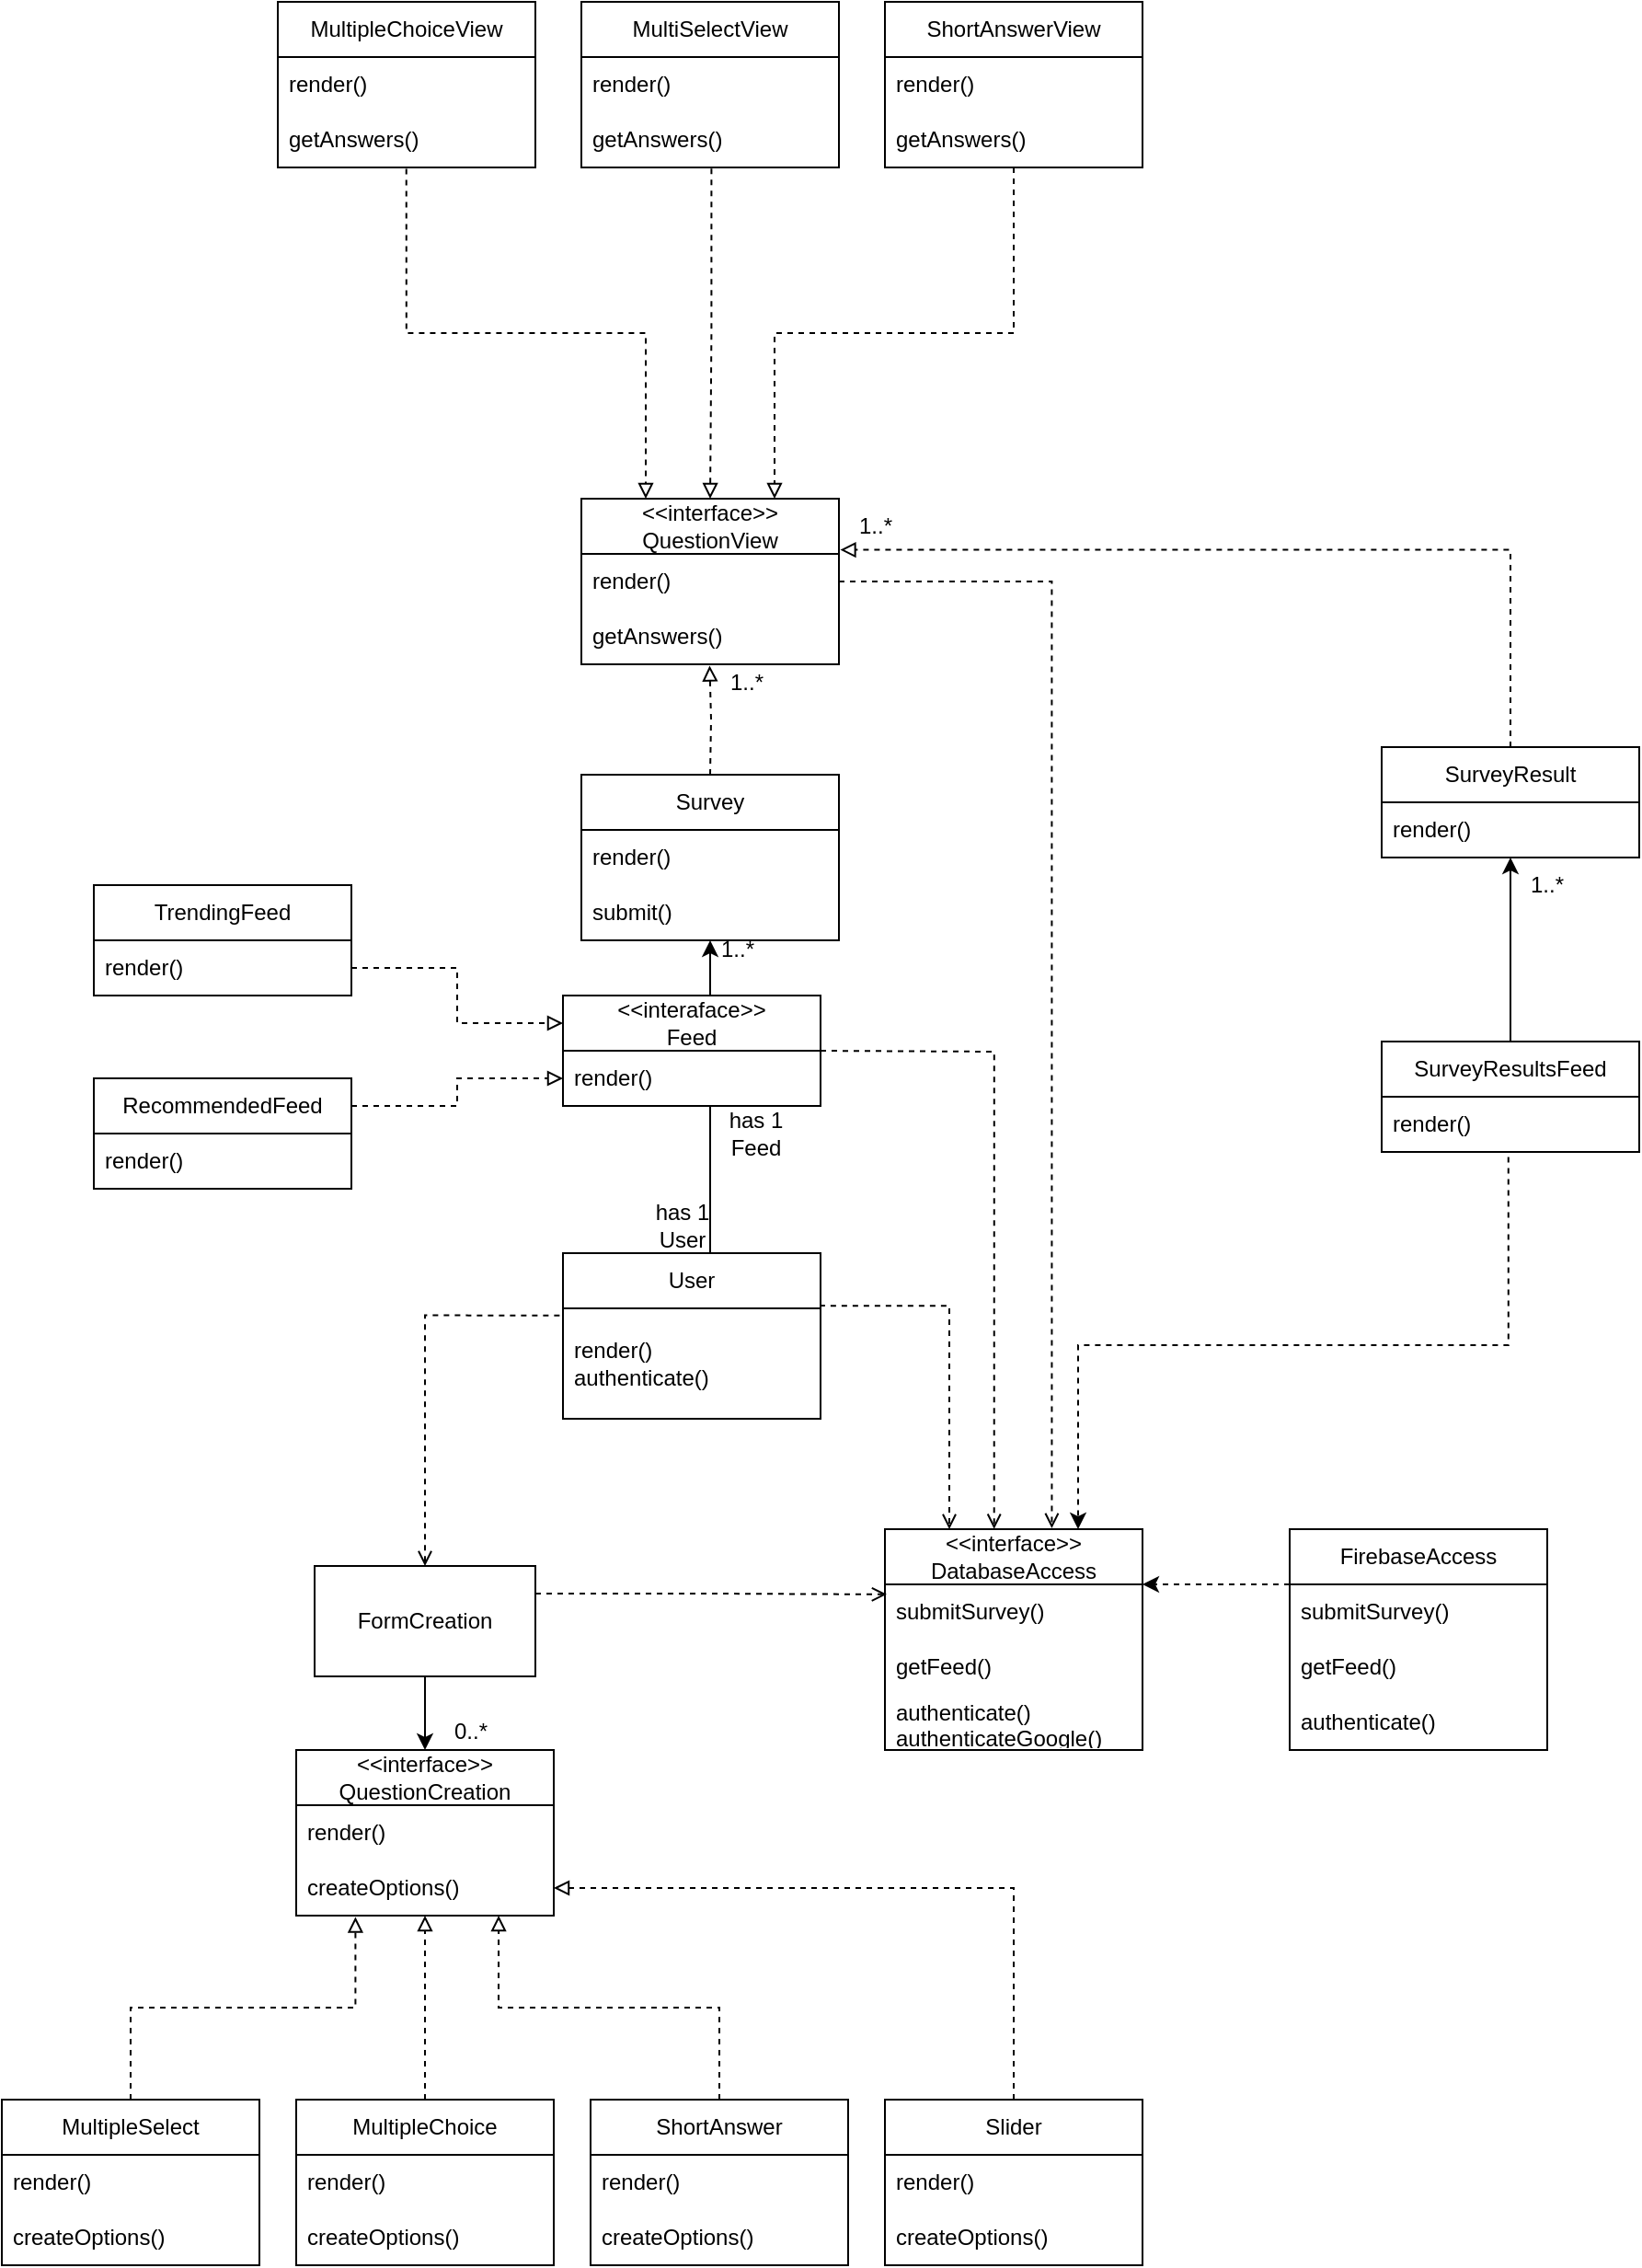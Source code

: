 <mxfile version="24.7.17">
  <diagram name="Page-1" id="ejnWI1vhTS6NUU9ioGqL">
    <mxGraphModel dx="1909" dy="2236" grid="1" gridSize="10" guides="1" tooltips="1" connect="1" arrows="1" fold="1" page="1" pageScale="1" pageWidth="850" pageHeight="1100" math="0" shadow="0">
      <root>
        <mxCell id="0" />
        <mxCell id="1" parent="0" />
        <mxCell id="7Hmq0UjcALQLHpIZyk4c-6" style="edgeStyle=orthogonalEdgeStyle;rounded=0;orthogonalLoop=1;jettySize=auto;html=1;entryX=0.5;entryY=0;entryDx=0;entryDy=0;" parent="1" source="7Hmq0UjcALQLHpIZyk4c-4" target="NuPQ6ECNSZK0ML21lQIw-34" edge="1">
          <mxGeometry relative="1" as="geometry">
            <mxPoint x="220" y="440" as="targetPoint" />
          </mxGeometry>
        </mxCell>
        <mxCell id="7Hmq0UjcALQLHpIZyk4c-4" value="FormCreation" style="rounded=0;whiteSpace=wrap;html=1;" parent="1" vertex="1">
          <mxGeometry x="210" y="280" width="120" height="60" as="geometry" />
        </mxCell>
        <mxCell id="7Hmq0UjcALQLHpIZyk4c-7" value="0..*" style="text;html=1;align=center;verticalAlign=middle;whiteSpace=wrap;rounded=0;" parent="1" vertex="1">
          <mxGeometry x="280" y="355" width="30" height="30" as="geometry" />
        </mxCell>
        <mxCell id="7Hmq0UjcALQLHpIZyk4c-10" style="edgeStyle=orthogonalEdgeStyle;rounded=0;orthogonalLoop=1;jettySize=auto;html=1;endArrow=block;endFill=0;dashed=1;entryX=0.786;entryY=1;entryDx=0;entryDy=0;entryPerimeter=0;exitX=0.5;exitY=0;exitDx=0;exitDy=0;" parent="1" source="NuPQ6ECNSZK0ML21lQIw-37" target="NuPQ6ECNSZK0ML21lQIw-36" edge="1">
          <mxGeometry relative="1" as="geometry">
            <mxPoint x="380" y="570" as="sourcePoint" />
            <mxPoint x="270" y="550" as="targetPoint" />
          </mxGeometry>
        </mxCell>
        <mxCell id="7Hmq0UjcALQLHpIZyk4c-17" style="edgeStyle=orthogonalEdgeStyle;rounded=0;orthogonalLoop=1;jettySize=auto;html=1;entryX=0.5;entryY=0;entryDx=0;entryDy=0;endArrow=open;endFill=0;dashed=1;exitX=-0.013;exitY=0.064;exitDx=0;exitDy=0;exitPerimeter=0;" parent="1" source="gVORMZuZzkPPDBGrBFnx-3" target="7Hmq0UjcALQLHpIZyk4c-4" edge="1">
          <mxGeometry relative="1" as="geometry">
            <mxPoint x="365" y="140" as="sourcePoint" />
          </mxGeometry>
        </mxCell>
        <mxCell id="7Hmq0UjcALQLHpIZyk4c-18" style="edgeStyle=orthogonalEdgeStyle;rounded=0;orthogonalLoop=1;jettySize=auto;html=1;exitX=0.996;exitY=-0.024;exitDx=0;exitDy=0;entryX=0.25;entryY=0;entryDx=0;entryDy=0;endArrow=open;endFill=0;dashed=1;exitPerimeter=0;" parent="1" source="gVORMZuZzkPPDBGrBFnx-3" target="NuPQ6ECNSZK0ML21lQIw-25" edge="1">
          <mxGeometry relative="1" as="geometry">
            <mxPoint x="600" y="260" as="targetPoint" />
            <mxPoint x="485" y="140" as="sourcePoint" />
          </mxGeometry>
        </mxCell>
        <mxCell id="7Hmq0UjcALQLHpIZyk4c-21" style="edgeStyle=orthogonalEdgeStyle;rounded=0;orthogonalLoop=1;jettySize=auto;html=1;exitX=0.5;exitY=0;exitDx=0;exitDy=0;entryX=0.5;entryY=1;entryDx=0;entryDy=0;endArrow=none;endFill=0;" parent="1" edge="1">
          <mxGeometry relative="1" as="geometry">
            <mxPoint x="425" y="30" as="targetPoint" />
            <mxPoint x="425" y="110" as="sourcePoint" />
          </mxGeometry>
        </mxCell>
        <mxCell id="7Hmq0UjcALQLHpIZyk4c-25" style="edgeStyle=orthogonalEdgeStyle;rounded=0;orthogonalLoop=1;jettySize=auto;html=1;" parent="1" edge="1">
          <mxGeometry relative="1" as="geometry">
            <mxPoint x="425" y="-30" as="sourcePoint" />
            <mxPoint x="425" y="-60" as="targetPoint" />
          </mxGeometry>
        </mxCell>
        <mxCell id="7Hmq0UjcALQLHpIZyk4c-20" style="edgeStyle=orthogonalEdgeStyle;rounded=0;orthogonalLoop=1;jettySize=auto;html=1;dashed=1;endArrow=open;endFill=0;entryX=0.424;entryY=-0.001;entryDx=0;entryDy=0;entryPerimeter=0;" parent="1" target="NuPQ6ECNSZK0ML21lQIw-25" edge="1">
          <mxGeometry relative="1" as="geometry">
            <mxPoint x="485" as="sourcePoint" />
            <mxPoint x="600" y="257" as="targetPoint" />
          </mxGeometry>
        </mxCell>
        <mxCell id="7Hmq0UjcALQLHpIZyk4c-22" value="has 1 User" style="text;html=1;align=center;verticalAlign=middle;whiteSpace=wrap;rounded=0;" parent="1" vertex="1">
          <mxGeometry x="390" y="80" width="40" height="30" as="geometry" />
        </mxCell>
        <mxCell id="7Hmq0UjcALQLHpIZyk4c-23" value="has 1 Feed" style="text;html=1;align=center;verticalAlign=middle;whiteSpace=wrap;rounded=0;" parent="1" vertex="1">
          <mxGeometry x="430" y="30" width="40" height="30" as="geometry" />
        </mxCell>
        <mxCell id="7Hmq0UjcALQLHpIZyk4c-28" style="edgeStyle=orthogonalEdgeStyle;rounded=0;orthogonalLoop=1;jettySize=auto;html=1;endArrow=block;endFill=0;dashed=1;entryX=0.498;entryY=1.026;entryDx=0;entryDy=0;entryPerimeter=0;" parent="1" target="NuPQ6ECNSZK0ML21lQIw-14" edge="1">
          <mxGeometry relative="1" as="geometry">
            <mxPoint x="425" y="-150" as="sourcePoint" />
            <mxPoint x="425" y="-200" as="targetPoint" />
          </mxGeometry>
        </mxCell>
        <mxCell id="7Hmq0UjcALQLHpIZyk4c-26" value="1..*" style="text;html=1;align=center;verticalAlign=middle;whiteSpace=wrap;rounded=0;" parent="1" vertex="1">
          <mxGeometry x="420" y="-70" width="40" height="30" as="geometry" />
        </mxCell>
        <mxCell id="7Hmq0UjcALQLHpIZyk4c-36" style="edgeStyle=orthogonalEdgeStyle;rounded=0;orthogonalLoop=1;jettySize=auto;html=1;entryX=0.648;entryY=-0.004;entryDx=0;entryDy=0;dashed=1;endArrow=open;endFill=0;exitX=1;exitY=0.5;exitDx=0;exitDy=0;entryPerimeter=0;" parent="1" source="NuPQ6ECNSZK0ML21lQIw-13" target="NuPQ6ECNSZK0ML21lQIw-25" edge="1">
          <mxGeometry relative="1" as="geometry">
            <mxPoint x="485" y="-260" as="sourcePoint" />
            <mxPoint x="630" y="260" as="targetPoint" />
          </mxGeometry>
        </mxCell>
        <mxCell id="7Hmq0UjcALQLHpIZyk4c-32" style="edgeStyle=orthogonalEdgeStyle;rounded=0;orthogonalLoop=1;jettySize=auto;html=1;entryX=0.25;entryY=0;entryDx=0;entryDy=0;dashed=1;endArrow=block;endFill=0;exitX=0.499;exitY=1.027;exitDx=0;exitDy=0;exitPerimeter=0;" parent="1" source="NuPQ6ECNSZK0ML21lQIw-4" target="NuPQ6ECNSZK0ML21lQIw-12" edge="1">
          <mxGeometry relative="1" as="geometry">
            <mxPoint x="340" y="-420" as="sourcePoint" />
            <mxPoint x="365" y="-290" as="targetPoint" />
          </mxGeometry>
        </mxCell>
        <mxCell id="7Hmq0UjcALQLHpIZyk4c-33" style="edgeStyle=orthogonalEdgeStyle;rounded=0;orthogonalLoop=1;jettySize=auto;html=1;entryX=0.5;entryY=0;entryDx=0;entryDy=0;dashed=1;endArrow=block;endFill=0;exitX=0.505;exitY=1.022;exitDx=0;exitDy=0;exitPerimeter=0;" parent="1" source="NuPQ6ECNSZK0ML21lQIw-8" target="NuPQ6ECNSZK0ML21lQIw-12" edge="1">
          <mxGeometry relative="1" as="geometry">
            <mxPoint x="425" y="-470" as="sourcePoint" />
            <mxPoint x="425" y="-290" as="targetPoint" />
          </mxGeometry>
        </mxCell>
        <mxCell id="7Hmq0UjcALQLHpIZyk4c-34" style="edgeStyle=orthogonalEdgeStyle;rounded=0;orthogonalLoop=1;jettySize=auto;html=1;dashed=1;endArrow=block;endFill=0;entryX=0.75;entryY=0;entryDx=0;entryDy=0;exitX=0.5;exitY=1;exitDx=0;exitDy=0;exitPerimeter=0;" parent="1" source="NuPQ6ECNSZK0ML21lQIw-11" target="NuPQ6ECNSZK0ML21lQIw-12" edge="1">
          <mxGeometry relative="1" as="geometry">
            <mxPoint x="647.47" y="-451.35" as="sourcePoint" />
            <mxPoint x="532.53" y="-300.0" as="targetPoint" />
          </mxGeometry>
        </mxCell>
        <mxCell id="7Hmq0UjcALQLHpIZyk4c-35" value="1..*" style="text;html=1;align=center;verticalAlign=middle;whiteSpace=wrap;rounded=0;" parent="1" vertex="1">
          <mxGeometry x="425" y="-215" width="40" height="30" as="geometry" />
        </mxCell>
        <mxCell id="NuPQ6ECNSZK0ML21lQIw-2" value="MultipleChoiceView" style="swimlane;fontStyle=0;childLayout=stackLayout;horizontal=1;startSize=30;horizontalStack=0;resizeParent=1;resizeParentMax=0;resizeLast=0;collapsible=1;marginBottom=0;whiteSpace=wrap;html=1;" parent="1" vertex="1">
          <mxGeometry x="190" y="-570" width="140" height="90" as="geometry" />
        </mxCell>
        <mxCell id="NuPQ6ECNSZK0ML21lQIw-3" value="render()" style="text;strokeColor=none;fillColor=none;align=left;verticalAlign=middle;spacingLeft=4;spacingRight=4;overflow=hidden;points=[[0,0.5],[1,0.5]];portConstraint=eastwest;rotatable=0;whiteSpace=wrap;html=1;" parent="NuPQ6ECNSZK0ML21lQIw-2" vertex="1">
          <mxGeometry y="30" width="140" height="30" as="geometry" />
        </mxCell>
        <mxCell id="NuPQ6ECNSZK0ML21lQIw-4" value="getAnswers()" style="text;strokeColor=none;fillColor=none;align=left;verticalAlign=middle;spacingLeft=4;spacingRight=4;overflow=hidden;points=[[0,0.5],[1,0.5]];portConstraint=eastwest;rotatable=0;whiteSpace=wrap;html=1;" parent="NuPQ6ECNSZK0ML21lQIw-2" vertex="1">
          <mxGeometry y="60" width="140" height="30" as="geometry" />
        </mxCell>
        <mxCell id="NuPQ6ECNSZK0ML21lQIw-6" value="MultiSelectView" style="swimlane;fontStyle=0;childLayout=stackLayout;horizontal=1;startSize=30;horizontalStack=0;resizeParent=1;resizeParentMax=0;resizeLast=0;collapsible=1;marginBottom=0;whiteSpace=wrap;html=1;" parent="1" vertex="1">
          <mxGeometry x="355" y="-570" width="140" height="90" as="geometry" />
        </mxCell>
        <mxCell id="NuPQ6ECNSZK0ML21lQIw-7" value="render()" style="text;strokeColor=none;fillColor=none;align=left;verticalAlign=middle;spacingLeft=4;spacingRight=4;overflow=hidden;points=[[0,0.5],[1,0.5]];portConstraint=eastwest;rotatable=0;whiteSpace=wrap;html=1;" parent="NuPQ6ECNSZK0ML21lQIw-6" vertex="1">
          <mxGeometry y="30" width="140" height="30" as="geometry" />
        </mxCell>
        <mxCell id="NuPQ6ECNSZK0ML21lQIw-8" value="getAnswers()" style="text;strokeColor=none;fillColor=none;align=left;verticalAlign=middle;spacingLeft=4;spacingRight=4;overflow=hidden;points=[[0,0.5],[1,0.5]];portConstraint=eastwest;rotatable=0;whiteSpace=wrap;html=1;" parent="NuPQ6ECNSZK0ML21lQIw-6" vertex="1">
          <mxGeometry y="60" width="140" height="30" as="geometry" />
        </mxCell>
        <mxCell id="NuPQ6ECNSZK0ML21lQIw-9" value="ShortAnswerView" style="swimlane;fontStyle=0;childLayout=stackLayout;horizontal=1;startSize=30;horizontalStack=0;resizeParent=1;resizeParentMax=0;resizeLast=0;collapsible=1;marginBottom=0;whiteSpace=wrap;html=1;" parent="1" vertex="1">
          <mxGeometry x="520" y="-570" width="140" height="90" as="geometry" />
        </mxCell>
        <mxCell id="NuPQ6ECNSZK0ML21lQIw-10" value="render()" style="text;strokeColor=none;fillColor=none;align=left;verticalAlign=middle;spacingLeft=4;spacingRight=4;overflow=hidden;points=[[0,0.5],[1,0.5]];portConstraint=eastwest;rotatable=0;whiteSpace=wrap;html=1;" parent="NuPQ6ECNSZK0ML21lQIw-9" vertex="1">
          <mxGeometry y="30" width="140" height="30" as="geometry" />
        </mxCell>
        <mxCell id="NuPQ6ECNSZK0ML21lQIw-11" value="getAnswers()" style="text;strokeColor=none;fillColor=none;align=left;verticalAlign=middle;spacingLeft=4;spacingRight=4;overflow=hidden;points=[[0,0.5],[1,0.5]];portConstraint=eastwest;rotatable=0;whiteSpace=wrap;html=1;" parent="NuPQ6ECNSZK0ML21lQIw-9" vertex="1">
          <mxGeometry y="60" width="140" height="30" as="geometry" />
        </mxCell>
        <mxCell id="NuPQ6ECNSZK0ML21lQIw-12" value="&amp;lt;&amp;lt;interface&amp;gt;&amp;gt;&lt;div&gt;QuestionView&lt;/div&gt;" style="swimlane;fontStyle=0;childLayout=stackLayout;horizontal=1;startSize=30;horizontalStack=0;resizeParent=1;resizeParentMax=0;resizeLast=0;collapsible=1;marginBottom=0;whiteSpace=wrap;html=1;" parent="1" vertex="1">
          <mxGeometry x="355" y="-300" width="140" height="90" as="geometry" />
        </mxCell>
        <mxCell id="NuPQ6ECNSZK0ML21lQIw-13" value="render()" style="text;strokeColor=none;fillColor=none;align=left;verticalAlign=middle;spacingLeft=4;spacingRight=4;overflow=hidden;points=[[0,0.5],[1,0.5]];portConstraint=eastwest;rotatable=0;whiteSpace=wrap;html=1;" parent="NuPQ6ECNSZK0ML21lQIw-12" vertex="1">
          <mxGeometry y="30" width="140" height="30" as="geometry" />
        </mxCell>
        <mxCell id="NuPQ6ECNSZK0ML21lQIw-14" value="getAnswers()" style="text;strokeColor=none;fillColor=none;align=left;verticalAlign=middle;spacingLeft=4;spacingRight=4;overflow=hidden;points=[[0,0.5],[1,0.5]];portConstraint=eastwest;rotatable=0;whiteSpace=wrap;html=1;" parent="NuPQ6ECNSZK0ML21lQIw-12" vertex="1">
          <mxGeometry y="60" width="140" height="30" as="geometry" />
        </mxCell>
        <mxCell id="NuPQ6ECNSZK0ML21lQIw-16" value="Survey" style="swimlane;fontStyle=0;childLayout=stackLayout;horizontal=1;startSize=30;horizontalStack=0;resizeParent=1;resizeParentMax=0;resizeLast=0;collapsible=1;marginBottom=0;whiteSpace=wrap;html=1;" parent="1" vertex="1">
          <mxGeometry x="355" y="-150" width="140" height="90" as="geometry" />
        </mxCell>
        <mxCell id="NuPQ6ECNSZK0ML21lQIw-17" value="render()" style="text;strokeColor=none;fillColor=none;align=left;verticalAlign=middle;spacingLeft=4;spacingRight=4;overflow=hidden;points=[[0,0.5],[1,0.5]];portConstraint=eastwest;rotatable=0;whiteSpace=wrap;html=1;" parent="NuPQ6ECNSZK0ML21lQIw-16" vertex="1">
          <mxGeometry y="30" width="140" height="30" as="geometry" />
        </mxCell>
        <mxCell id="NuPQ6ECNSZK0ML21lQIw-18" value="submit()" style="text;strokeColor=none;fillColor=none;align=left;verticalAlign=middle;spacingLeft=4;spacingRight=4;overflow=hidden;points=[[0,0.5],[1,0.5]];portConstraint=eastwest;rotatable=0;whiteSpace=wrap;html=1;" parent="NuPQ6ECNSZK0ML21lQIw-16" vertex="1">
          <mxGeometry y="60" width="140" height="30" as="geometry" />
        </mxCell>
        <mxCell id="NuPQ6ECNSZK0ML21lQIw-19" value="&lt;div&gt;&amp;lt;&amp;lt;interaface&amp;gt;&amp;gt;&lt;/div&gt;Feed" style="swimlane;fontStyle=0;childLayout=stackLayout;horizontal=1;startSize=30;horizontalStack=0;resizeParent=1;resizeParentMax=0;resizeLast=0;collapsible=1;marginBottom=0;whiteSpace=wrap;html=1;" parent="1" vertex="1">
          <mxGeometry x="345" y="-30" width="140" height="60" as="geometry" />
        </mxCell>
        <mxCell id="NuPQ6ECNSZK0ML21lQIw-20" value="render()" style="text;strokeColor=none;fillColor=none;align=left;verticalAlign=middle;spacingLeft=4;spacingRight=4;overflow=hidden;points=[[0,0.5],[1,0.5]];portConstraint=eastwest;rotatable=0;whiteSpace=wrap;html=1;" parent="NuPQ6ECNSZK0ML21lQIw-19" vertex="1">
          <mxGeometry y="30" width="140" height="30" as="geometry" />
        </mxCell>
        <mxCell id="NuPQ6ECNSZK0ML21lQIw-25" value="&amp;lt;&amp;lt;interface&amp;gt;&amp;gt;&lt;div&gt;DatabaseAccess&lt;/div&gt;" style="swimlane;fontStyle=0;childLayout=stackLayout;horizontal=1;startSize=30;horizontalStack=0;resizeParent=1;resizeParentMax=0;resizeLast=0;collapsible=1;marginBottom=0;whiteSpace=wrap;html=1;" parent="1" vertex="1">
          <mxGeometry x="520" y="260" width="140" height="120" as="geometry" />
        </mxCell>
        <mxCell id="NuPQ6ECNSZK0ML21lQIw-26" value="submitSurvey()" style="text;strokeColor=none;fillColor=none;align=left;verticalAlign=middle;spacingLeft=4;spacingRight=4;overflow=hidden;points=[[0,0.5],[1,0.5]];portConstraint=eastwest;rotatable=0;whiteSpace=wrap;html=1;" parent="NuPQ6ECNSZK0ML21lQIw-25" vertex="1">
          <mxGeometry y="30" width="140" height="30" as="geometry" />
        </mxCell>
        <mxCell id="NuPQ6ECNSZK0ML21lQIw-27" value="getFeed()" style="text;strokeColor=none;fillColor=none;align=left;verticalAlign=middle;spacingLeft=4;spacingRight=4;overflow=hidden;points=[[0,0.5],[1,0.5]];portConstraint=eastwest;rotatable=0;whiteSpace=wrap;html=1;" parent="NuPQ6ECNSZK0ML21lQIw-25" vertex="1">
          <mxGeometry y="60" width="140" height="30" as="geometry" />
        </mxCell>
        <mxCell id="NuPQ6ECNSZK0ML21lQIw-28" value="authenticate()&lt;div&gt;authenticateGoogle()&lt;/div&gt;" style="text;strokeColor=none;fillColor=none;align=left;verticalAlign=middle;spacingLeft=4;spacingRight=4;overflow=hidden;points=[[0,0.5],[1,0.5]];portConstraint=eastwest;rotatable=0;whiteSpace=wrap;html=1;" parent="NuPQ6ECNSZK0ML21lQIw-25" vertex="1">
          <mxGeometry y="90" width="140" height="30" as="geometry" />
        </mxCell>
        <mxCell id="8QWV0oei76uLhZcTbVVA-6" style="edgeStyle=orthogonalEdgeStyle;rounded=0;orthogonalLoop=1;jettySize=auto;html=1;exitX=0;exitY=0.25;exitDx=0;exitDy=0;entryX=1;entryY=0.25;entryDx=0;entryDy=0;dashed=1;" parent="1" source="NuPQ6ECNSZK0ML21lQIw-30" target="NuPQ6ECNSZK0ML21lQIw-25" edge="1">
          <mxGeometry relative="1" as="geometry" />
        </mxCell>
        <mxCell id="NuPQ6ECNSZK0ML21lQIw-30" value="FirebaseAccess" style="swimlane;fontStyle=0;childLayout=stackLayout;horizontal=1;startSize=30;horizontalStack=0;resizeParent=1;resizeParentMax=0;resizeLast=0;collapsible=1;marginBottom=0;whiteSpace=wrap;html=1;" parent="1" vertex="1">
          <mxGeometry x="740" y="260" width="140" height="120" as="geometry" />
        </mxCell>
        <mxCell id="NuPQ6ECNSZK0ML21lQIw-31" value="submitSurvey()" style="text;strokeColor=none;fillColor=none;align=left;verticalAlign=middle;spacingLeft=4;spacingRight=4;overflow=hidden;points=[[0,0.5],[1,0.5]];portConstraint=eastwest;rotatable=0;whiteSpace=wrap;html=1;" parent="NuPQ6ECNSZK0ML21lQIw-30" vertex="1">
          <mxGeometry y="30" width="140" height="30" as="geometry" />
        </mxCell>
        <mxCell id="NuPQ6ECNSZK0ML21lQIw-32" value="getFeed()" style="text;strokeColor=none;fillColor=none;align=left;verticalAlign=middle;spacingLeft=4;spacingRight=4;overflow=hidden;points=[[0,0.5],[1,0.5]];portConstraint=eastwest;rotatable=0;whiteSpace=wrap;html=1;" parent="NuPQ6ECNSZK0ML21lQIw-30" vertex="1">
          <mxGeometry y="60" width="140" height="30" as="geometry" />
        </mxCell>
        <mxCell id="NuPQ6ECNSZK0ML21lQIw-33" value="authenticate()" style="text;strokeColor=none;fillColor=none;align=left;verticalAlign=middle;spacingLeft=4;spacingRight=4;overflow=hidden;points=[[0,0.5],[1,0.5]];portConstraint=eastwest;rotatable=0;whiteSpace=wrap;html=1;" parent="NuPQ6ECNSZK0ML21lQIw-30" vertex="1">
          <mxGeometry y="90" width="140" height="30" as="geometry" />
        </mxCell>
        <mxCell id="NuPQ6ECNSZK0ML21lQIw-34" value="&amp;lt;&amp;lt;interface&amp;gt;&amp;gt;&lt;div&gt;QuestionCreation&lt;/div&gt;" style="swimlane;fontStyle=0;childLayout=stackLayout;horizontal=1;startSize=30;horizontalStack=0;resizeParent=1;resizeParentMax=0;resizeLast=0;collapsible=1;marginBottom=0;whiteSpace=wrap;html=1;" parent="1" vertex="1">
          <mxGeometry x="200" y="380" width="140" height="90" as="geometry" />
        </mxCell>
        <mxCell id="NuPQ6ECNSZK0ML21lQIw-35" value="render()" style="text;strokeColor=none;fillColor=none;align=left;verticalAlign=middle;spacingLeft=4;spacingRight=4;overflow=hidden;points=[[0,0.5],[1,0.5]];portConstraint=eastwest;rotatable=0;whiteSpace=wrap;html=1;" parent="NuPQ6ECNSZK0ML21lQIw-34" vertex="1">
          <mxGeometry y="30" width="140" height="30" as="geometry" />
        </mxCell>
        <mxCell id="NuPQ6ECNSZK0ML21lQIw-36" value="createOptions()" style="text;strokeColor=none;fillColor=none;align=left;verticalAlign=middle;spacingLeft=4;spacingRight=4;overflow=hidden;points=[[0,0.5],[1,0.5]];portConstraint=eastwest;rotatable=0;whiteSpace=wrap;html=1;" parent="NuPQ6ECNSZK0ML21lQIw-34" vertex="1">
          <mxGeometry y="60" width="140" height="30" as="geometry" />
        </mxCell>
        <mxCell id="NuPQ6ECNSZK0ML21lQIw-37" value="ShortAnswer" style="swimlane;fontStyle=0;childLayout=stackLayout;horizontal=1;startSize=30;horizontalStack=0;resizeParent=1;resizeParentMax=0;resizeLast=0;collapsible=1;marginBottom=0;whiteSpace=wrap;html=1;" parent="1" vertex="1">
          <mxGeometry x="360" y="570" width="140" height="90" as="geometry" />
        </mxCell>
        <mxCell id="NuPQ6ECNSZK0ML21lQIw-38" value="render()" style="text;strokeColor=none;fillColor=none;align=left;verticalAlign=middle;spacingLeft=4;spacingRight=4;overflow=hidden;points=[[0,0.5],[1,0.5]];portConstraint=eastwest;rotatable=0;whiteSpace=wrap;html=1;" parent="NuPQ6ECNSZK0ML21lQIw-37" vertex="1">
          <mxGeometry y="30" width="140" height="30" as="geometry" />
        </mxCell>
        <mxCell id="NuPQ6ECNSZK0ML21lQIw-39" value="createOptions()" style="text;strokeColor=none;fillColor=none;align=left;verticalAlign=middle;spacingLeft=4;spacingRight=4;overflow=hidden;points=[[0,0.5],[1,0.5]];portConstraint=eastwest;rotatable=0;whiteSpace=wrap;html=1;" parent="NuPQ6ECNSZK0ML21lQIw-37" vertex="1">
          <mxGeometry y="60" width="140" height="30" as="geometry" />
        </mxCell>
        <mxCell id="NuPQ6ECNSZK0ML21lQIw-40" value="MultipleChoice" style="swimlane;fontStyle=0;childLayout=stackLayout;horizontal=1;startSize=30;horizontalStack=0;resizeParent=1;resizeParentMax=0;resizeLast=0;collapsible=1;marginBottom=0;whiteSpace=wrap;html=1;" parent="1" vertex="1">
          <mxGeometry x="200" y="570" width="140" height="90" as="geometry" />
        </mxCell>
        <mxCell id="NuPQ6ECNSZK0ML21lQIw-41" value="render()" style="text;strokeColor=none;fillColor=none;align=left;verticalAlign=middle;spacingLeft=4;spacingRight=4;overflow=hidden;points=[[0,0.5],[1,0.5]];portConstraint=eastwest;rotatable=0;whiteSpace=wrap;html=1;" parent="NuPQ6ECNSZK0ML21lQIw-40" vertex="1">
          <mxGeometry y="30" width="140" height="30" as="geometry" />
        </mxCell>
        <mxCell id="NuPQ6ECNSZK0ML21lQIw-42" value="createOptions()" style="text;strokeColor=none;fillColor=none;align=left;verticalAlign=middle;spacingLeft=4;spacingRight=4;overflow=hidden;points=[[0,0.5],[1,0.5]];portConstraint=eastwest;rotatable=0;whiteSpace=wrap;html=1;" parent="NuPQ6ECNSZK0ML21lQIw-40" vertex="1">
          <mxGeometry y="60" width="140" height="30" as="geometry" />
        </mxCell>
        <mxCell id="NuPQ6ECNSZK0ML21lQIw-43" value="MultipleSelect" style="swimlane;fontStyle=0;childLayout=stackLayout;horizontal=1;startSize=30;horizontalStack=0;resizeParent=1;resizeParentMax=0;resizeLast=0;collapsible=1;marginBottom=0;whiteSpace=wrap;html=1;" parent="1" vertex="1">
          <mxGeometry x="40" y="570" width="140" height="90" as="geometry" />
        </mxCell>
        <mxCell id="NuPQ6ECNSZK0ML21lQIw-44" value="render()" style="text;strokeColor=none;fillColor=none;align=left;verticalAlign=middle;spacingLeft=4;spacingRight=4;overflow=hidden;points=[[0,0.5],[1,0.5]];portConstraint=eastwest;rotatable=0;whiteSpace=wrap;html=1;" parent="NuPQ6ECNSZK0ML21lQIw-43" vertex="1">
          <mxGeometry y="30" width="140" height="30" as="geometry" />
        </mxCell>
        <mxCell id="NuPQ6ECNSZK0ML21lQIw-45" value="createOptions()" style="text;strokeColor=none;fillColor=none;align=left;verticalAlign=middle;spacingLeft=4;spacingRight=4;overflow=hidden;points=[[0,0.5],[1,0.5]];portConstraint=eastwest;rotatable=0;whiteSpace=wrap;html=1;" parent="NuPQ6ECNSZK0ML21lQIw-43" vertex="1">
          <mxGeometry y="60" width="140" height="30" as="geometry" />
        </mxCell>
        <mxCell id="gVORMZuZzkPPDBGrBFnx-2" value="User" style="swimlane;fontStyle=0;childLayout=stackLayout;horizontal=1;startSize=30;horizontalStack=0;resizeParent=1;resizeParentMax=0;resizeLast=0;collapsible=1;marginBottom=0;whiteSpace=wrap;html=1;" parent="1" vertex="1">
          <mxGeometry x="345" y="110" width="140" height="90" as="geometry" />
        </mxCell>
        <mxCell id="gVORMZuZzkPPDBGrBFnx-3" value="render()&lt;div&gt;authenticate()&lt;/div&gt;" style="text;strokeColor=none;fillColor=none;align=left;verticalAlign=middle;spacingLeft=4;spacingRight=4;overflow=hidden;points=[[0,0.5],[1,0.5]];portConstraint=eastwest;rotatable=0;whiteSpace=wrap;html=1;" parent="gVORMZuZzkPPDBGrBFnx-2" vertex="1">
          <mxGeometry y="30" width="140" height="60" as="geometry" />
        </mxCell>
        <mxCell id="gVORMZuZzkPPDBGrBFnx-11" style="edgeStyle=orthogonalEdgeStyle;rounded=0;orthogonalLoop=1;jettySize=auto;html=1;exitX=0.492;exitY=1.09;exitDx=0;exitDy=0;dashed=1;exitPerimeter=0;entryX=0.75;entryY=0;entryDx=0;entryDy=0;" parent="1" source="gVORMZuZzkPPDBGrBFnx-7" target="NuPQ6ECNSZK0ML21lQIw-25" edge="1">
          <mxGeometry relative="1" as="geometry">
            <mxPoint x="650" y="160" as="targetPoint" />
            <Array as="points">
              <mxPoint x="859" y="160" />
              <mxPoint x="625" y="160" />
            </Array>
          </mxGeometry>
        </mxCell>
        <mxCell id="gVORMZuZzkPPDBGrBFnx-16" style="edgeStyle=orthogonalEdgeStyle;rounded=0;orthogonalLoop=1;jettySize=auto;html=1;exitX=0.5;exitY=0;exitDx=0;exitDy=0;entryX=0.5;entryY=1;entryDx=0;entryDy=0;" parent="1" source="gVORMZuZzkPPDBGrBFnx-6" target="gVORMZuZzkPPDBGrBFnx-12" edge="1">
          <mxGeometry relative="1" as="geometry" />
        </mxCell>
        <mxCell id="gVORMZuZzkPPDBGrBFnx-6" value="SurveyResultsFeed" style="swimlane;fontStyle=0;childLayout=stackLayout;horizontal=1;startSize=30;horizontalStack=0;resizeParent=1;resizeParentMax=0;resizeLast=0;collapsible=1;marginBottom=0;whiteSpace=wrap;html=1;" parent="1" vertex="1">
          <mxGeometry x="790" y="-5" width="140" height="60" as="geometry" />
        </mxCell>
        <mxCell id="gVORMZuZzkPPDBGrBFnx-7" value="render()" style="text;strokeColor=none;fillColor=none;align=left;verticalAlign=middle;spacingLeft=4;spacingRight=4;overflow=hidden;points=[[0,0.5],[1,0.5]];portConstraint=eastwest;rotatable=0;whiteSpace=wrap;html=1;" parent="gVORMZuZzkPPDBGrBFnx-6" vertex="1">
          <mxGeometry y="30" width="140" height="30" as="geometry" />
        </mxCell>
        <mxCell id="gVORMZuZzkPPDBGrBFnx-17" style="edgeStyle=orthogonalEdgeStyle;rounded=0;orthogonalLoop=1;jettySize=auto;html=1;exitX=0.5;exitY=0;exitDx=0;exitDy=0;entryX=1.005;entryY=-0.073;entryDx=0;entryDy=0;dashed=1;endArrow=block;endFill=0;entryPerimeter=0;" parent="1" source="gVORMZuZzkPPDBGrBFnx-12" target="NuPQ6ECNSZK0ML21lQIw-13" edge="1">
          <mxGeometry relative="1" as="geometry" />
        </mxCell>
        <mxCell id="gVORMZuZzkPPDBGrBFnx-12" value="SurveyResult" style="swimlane;fontStyle=0;childLayout=stackLayout;horizontal=1;startSize=30;horizontalStack=0;resizeParent=1;resizeParentMax=0;resizeLast=0;collapsible=1;marginBottom=0;whiteSpace=wrap;html=1;" parent="1" vertex="1">
          <mxGeometry x="790" y="-165" width="140" height="60" as="geometry" />
        </mxCell>
        <mxCell id="gVORMZuZzkPPDBGrBFnx-13" value="render()" style="text;strokeColor=none;fillColor=none;align=left;verticalAlign=middle;spacingLeft=4;spacingRight=4;overflow=hidden;points=[[0,0.5],[1,0.5]];portConstraint=eastwest;rotatable=0;whiteSpace=wrap;html=1;" parent="gVORMZuZzkPPDBGrBFnx-12" vertex="1">
          <mxGeometry y="30" width="140" height="30" as="geometry" />
        </mxCell>
        <mxCell id="gVORMZuZzkPPDBGrBFnx-18" value="1..*" style="text;html=1;align=center;verticalAlign=middle;whiteSpace=wrap;rounded=0;" parent="1" vertex="1">
          <mxGeometry x="850" y="-105" width="60" height="30" as="geometry" />
        </mxCell>
        <mxCell id="gVORMZuZzkPPDBGrBFnx-20" value="1..*" style="text;html=1;align=center;verticalAlign=middle;whiteSpace=wrap;rounded=0;" parent="1" vertex="1">
          <mxGeometry x="495" y="-300" width="40" height="30" as="geometry" />
        </mxCell>
        <mxCell id="8QWV0oei76uLhZcTbVVA-3" style="edgeStyle=orthogonalEdgeStyle;rounded=0;orthogonalLoop=1;jettySize=auto;html=1;exitX=0.5;exitY=0;exitDx=0;exitDy=0;entryX=0.5;entryY=1;entryDx=0;entryDy=0;entryPerimeter=0;dashed=1;endArrow=block;endFill=0;" parent="1" source="NuPQ6ECNSZK0ML21lQIw-40" target="NuPQ6ECNSZK0ML21lQIw-36" edge="1">
          <mxGeometry relative="1" as="geometry" />
        </mxCell>
        <mxCell id="8QWV0oei76uLhZcTbVVA-4" style="edgeStyle=orthogonalEdgeStyle;rounded=0;orthogonalLoop=1;jettySize=auto;html=1;exitX=0.5;exitY=0;exitDx=0;exitDy=0;entryX=0.23;entryY=1.024;entryDx=0;entryDy=0;entryPerimeter=0;dashed=1;endArrow=block;endFill=0;" parent="1" source="NuPQ6ECNSZK0ML21lQIw-43" target="NuPQ6ECNSZK0ML21lQIw-36" edge="1">
          <mxGeometry relative="1" as="geometry" />
        </mxCell>
        <mxCell id="8QWV0oei76uLhZcTbVVA-7" style="edgeStyle=orthogonalEdgeStyle;rounded=0;orthogonalLoop=1;jettySize=auto;html=1;exitX=1;exitY=0.25;exitDx=0;exitDy=0;entryX=0.007;entryY=0.181;entryDx=0;entryDy=0;entryPerimeter=0;dashed=1;endArrow=open;endFill=0;" parent="1" source="7Hmq0UjcALQLHpIZyk4c-4" target="NuPQ6ECNSZK0ML21lQIw-26" edge="1">
          <mxGeometry relative="1" as="geometry" />
        </mxCell>
        <mxCell id="Uq4LbZ6yCDu5U1u4dmVO-1" value="&lt;div&gt;TrendingFeed&lt;/div&gt;" style="swimlane;fontStyle=0;childLayout=stackLayout;horizontal=1;startSize=30;horizontalStack=0;resizeParent=1;resizeParentMax=0;resizeLast=0;collapsible=1;marginBottom=0;whiteSpace=wrap;html=1;" vertex="1" parent="1">
          <mxGeometry x="90" y="-90" width="140" height="60" as="geometry" />
        </mxCell>
        <mxCell id="Uq4LbZ6yCDu5U1u4dmVO-2" value="render()" style="text;strokeColor=none;fillColor=none;align=left;verticalAlign=middle;spacingLeft=4;spacingRight=4;overflow=hidden;points=[[0,0.5],[1,0.5]];portConstraint=eastwest;rotatable=0;whiteSpace=wrap;html=1;" vertex="1" parent="Uq4LbZ6yCDu5U1u4dmVO-1">
          <mxGeometry y="30" width="140" height="30" as="geometry" />
        </mxCell>
        <mxCell id="Uq4LbZ6yCDu5U1u4dmVO-6" style="edgeStyle=orthogonalEdgeStyle;rounded=0;orthogonalLoop=1;jettySize=auto;html=1;exitX=1;exitY=0.25;exitDx=0;exitDy=0;entryX=0;entryY=0.5;entryDx=0;entryDy=0;dashed=1;endArrow=block;endFill=0;" edge="1" parent="1" source="Uq4LbZ6yCDu5U1u4dmVO-3" target="NuPQ6ECNSZK0ML21lQIw-20">
          <mxGeometry relative="1" as="geometry" />
        </mxCell>
        <mxCell id="Uq4LbZ6yCDu5U1u4dmVO-3" value="RecommendedFeed" style="swimlane;fontStyle=0;childLayout=stackLayout;horizontal=1;startSize=30;horizontalStack=0;resizeParent=1;resizeParentMax=0;resizeLast=0;collapsible=1;marginBottom=0;whiteSpace=wrap;html=1;" vertex="1" parent="1">
          <mxGeometry x="90" y="15" width="140" height="60" as="geometry" />
        </mxCell>
        <mxCell id="Uq4LbZ6yCDu5U1u4dmVO-4" value="render()" style="text;strokeColor=none;fillColor=none;align=left;verticalAlign=middle;spacingLeft=4;spacingRight=4;overflow=hidden;points=[[0,0.5],[1,0.5]];portConstraint=eastwest;rotatable=0;whiteSpace=wrap;html=1;" vertex="1" parent="Uq4LbZ6yCDu5U1u4dmVO-3">
          <mxGeometry y="30" width="140" height="30" as="geometry" />
        </mxCell>
        <mxCell id="Uq4LbZ6yCDu5U1u4dmVO-5" style="edgeStyle=orthogonalEdgeStyle;rounded=0;orthogonalLoop=1;jettySize=auto;html=1;exitX=1;exitY=0.5;exitDx=0;exitDy=0;entryX=0;entryY=0.25;entryDx=0;entryDy=0;dashed=1;endArrow=block;endFill=0;" edge="1" parent="1" source="Uq4LbZ6yCDu5U1u4dmVO-2" target="NuPQ6ECNSZK0ML21lQIw-19">
          <mxGeometry relative="1" as="geometry" />
        </mxCell>
        <mxCell id="Uq4LbZ6yCDu5U1u4dmVO-8" value="Slider" style="swimlane;fontStyle=0;childLayout=stackLayout;horizontal=1;startSize=30;horizontalStack=0;resizeParent=1;resizeParentMax=0;resizeLast=0;collapsible=1;marginBottom=0;whiteSpace=wrap;html=1;" vertex="1" parent="1">
          <mxGeometry x="520" y="570" width="140" height="90" as="geometry" />
        </mxCell>
        <mxCell id="Uq4LbZ6yCDu5U1u4dmVO-9" value="render()" style="text;strokeColor=none;fillColor=none;align=left;verticalAlign=middle;spacingLeft=4;spacingRight=4;overflow=hidden;points=[[0,0.5],[1,0.5]];portConstraint=eastwest;rotatable=0;whiteSpace=wrap;html=1;" vertex="1" parent="Uq4LbZ6yCDu5U1u4dmVO-8">
          <mxGeometry y="30" width="140" height="30" as="geometry" />
        </mxCell>
        <mxCell id="Uq4LbZ6yCDu5U1u4dmVO-10" value="createOptions()" style="text;strokeColor=none;fillColor=none;align=left;verticalAlign=middle;spacingLeft=4;spacingRight=4;overflow=hidden;points=[[0,0.5],[1,0.5]];portConstraint=eastwest;rotatable=0;whiteSpace=wrap;html=1;" vertex="1" parent="Uq4LbZ6yCDu5U1u4dmVO-8">
          <mxGeometry y="60" width="140" height="30" as="geometry" />
        </mxCell>
        <mxCell id="Uq4LbZ6yCDu5U1u4dmVO-11" style="edgeStyle=orthogonalEdgeStyle;rounded=0;orthogonalLoop=1;jettySize=auto;html=1;endArrow=block;endFill=0;dashed=1;entryX=1;entryY=0.5;entryDx=0;entryDy=0;exitX=0.5;exitY=0;exitDx=0;exitDy=0;" edge="1" parent="1" source="Uq4LbZ6yCDu5U1u4dmVO-8" target="NuPQ6ECNSZK0ML21lQIw-36">
          <mxGeometry relative="1" as="geometry">
            <mxPoint x="440" y="580" as="sourcePoint" />
            <mxPoint x="320" y="480" as="targetPoint" />
          </mxGeometry>
        </mxCell>
      </root>
    </mxGraphModel>
  </diagram>
</mxfile>
